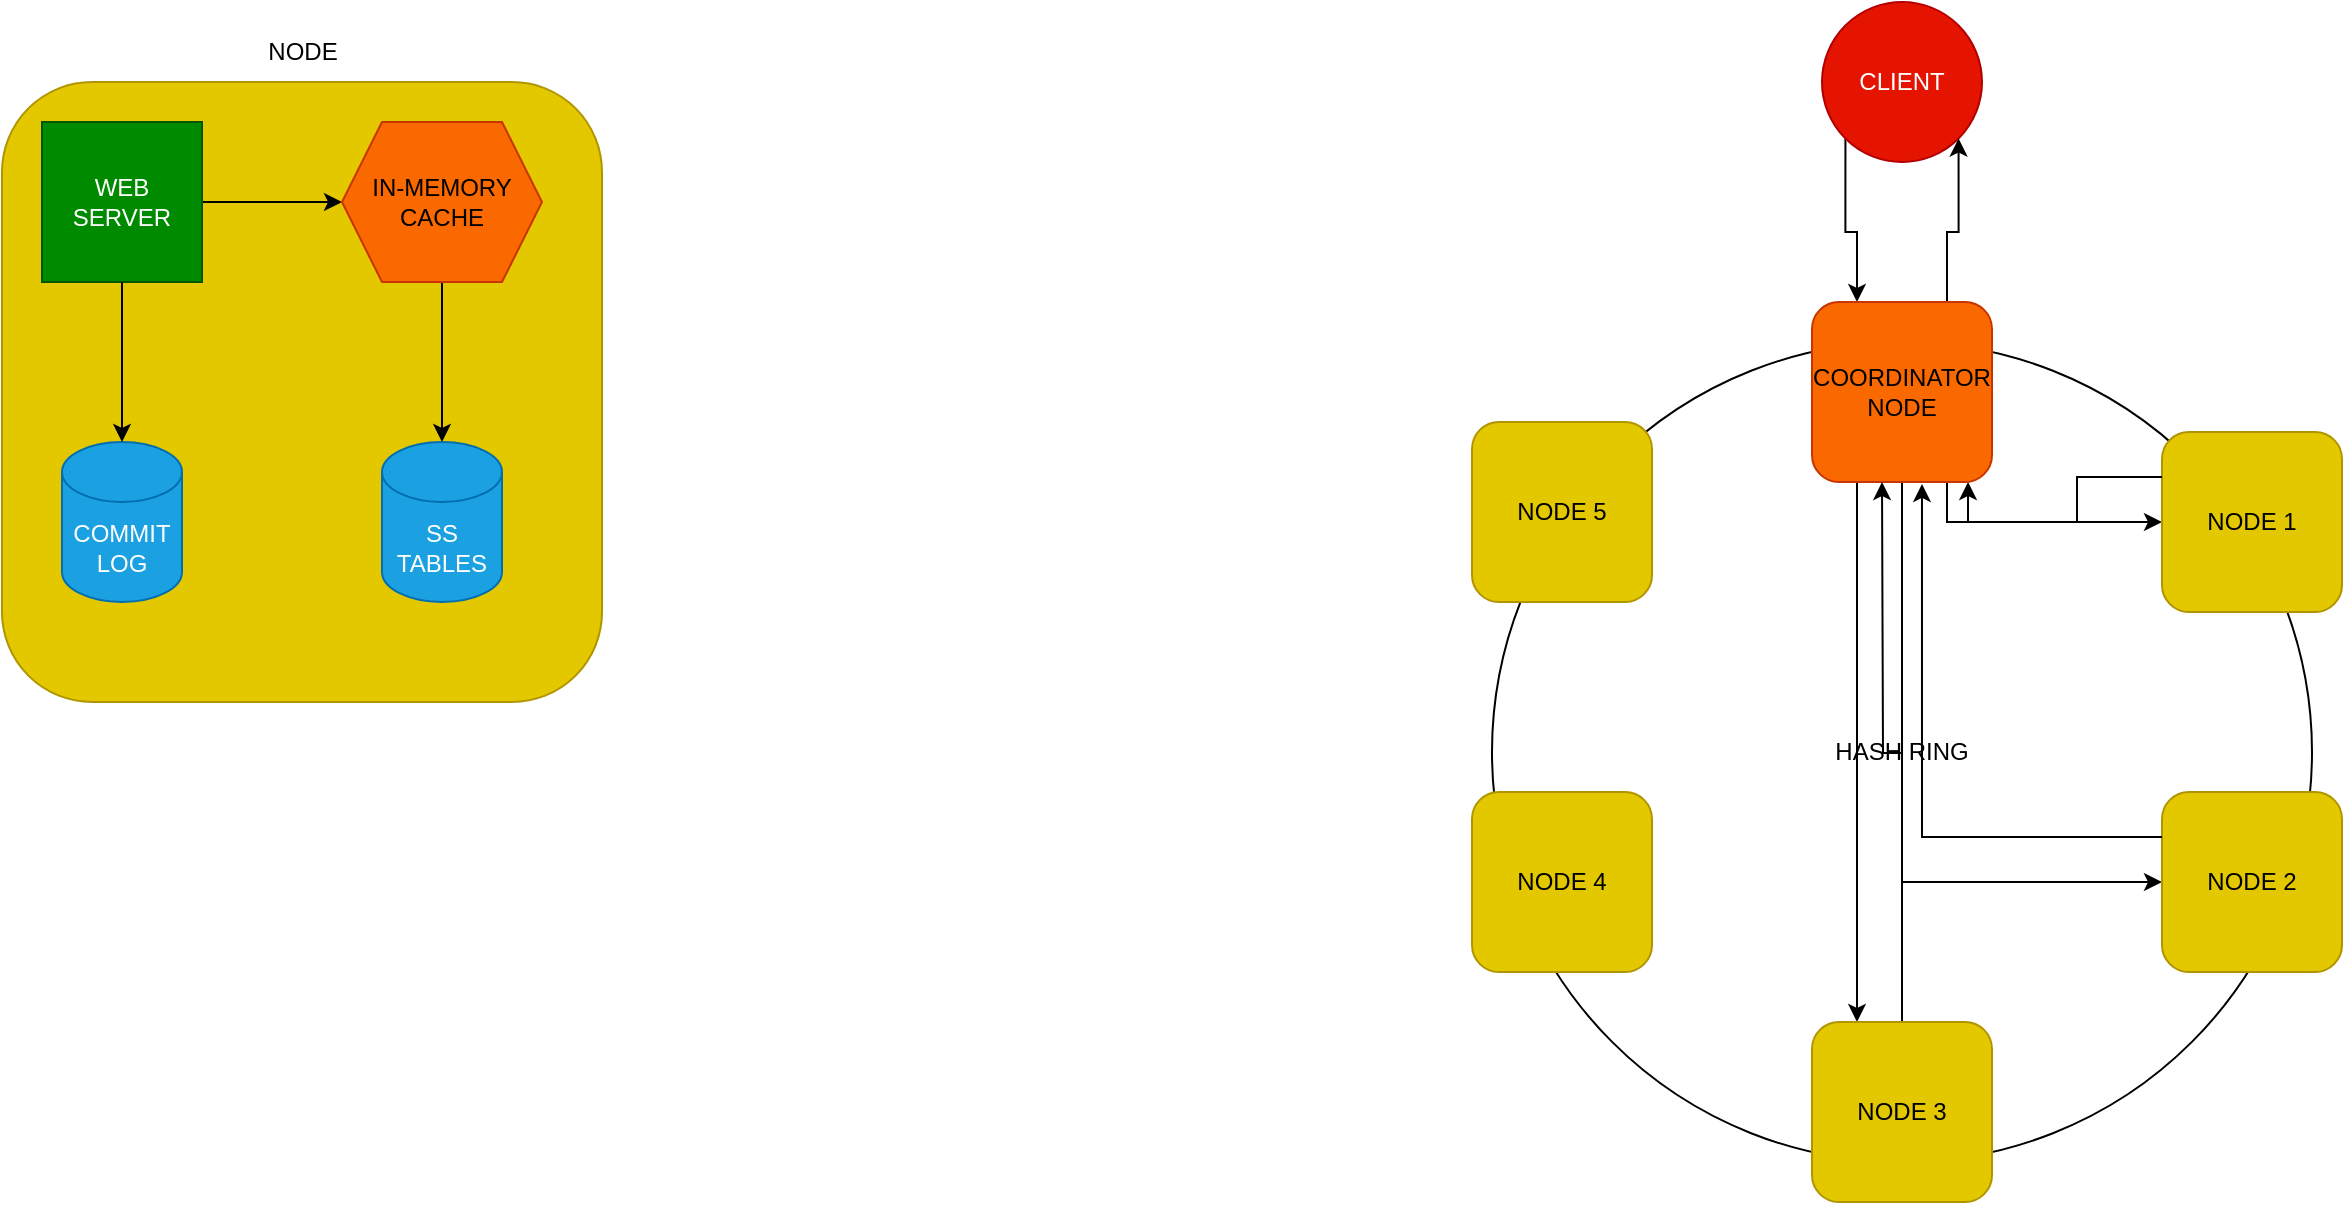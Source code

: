 <mxfile version="22.0.8" type="github">
  <diagram name="HIGH LEVEL" id="KZkxDnQAQwQt_1cJzQqM">
    <mxGraphModel dx="1961" dy="1136" grid="1" gridSize="10" guides="1" tooltips="1" connect="1" arrows="1" fold="1" page="1" pageScale="1" pageWidth="1600" pageHeight="900" math="0" shadow="0">
      <root>
        <mxCell id="0" />
        <mxCell id="1" parent="0" />
        <mxCell id="ACvKjDb-c_gntps21gae-31" value="HASH RING" style="ellipse;whiteSpace=wrap;html=1;aspect=fixed;" vertex="1" parent="1">
          <mxGeometry x="765" y="180" width="410" height="410" as="geometry" />
        </mxCell>
        <mxCell id="ACvKjDb-c_gntps21gae-32" style="edgeStyle=orthogonalEdgeStyle;rounded=0;orthogonalLoop=1;jettySize=auto;html=1;exitX=0;exitY=1;exitDx=0;exitDy=0;entryX=0.25;entryY=0;entryDx=0;entryDy=0;" edge="1" parent="1" source="ACvKjDb-c_gntps21gae-1" target="ACvKjDb-c_gntps21gae-26">
          <mxGeometry relative="1" as="geometry" />
        </mxCell>
        <mxCell id="ACvKjDb-c_gntps21gae-1" value="CLIENT" style="ellipse;whiteSpace=wrap;html=1;aspect=fixed;fillColor=#e51400;strokeColor=#B20000;fontColor=#ffffff;" vertex="1" parent="1">
          <mxGeometry x="930" y="10" width="80" height="80" as="geometry" />
        </mxCell>
        <mxCell id="ACvKjDb-c_gntps21gae-12" value="" style="rounded=1;whiteSpace=wrap;html=1;fillColor=#e3c800;fontColor=#000000;strokeColor=#B09500;" vertex="1" parent="1">
          <mxGeometry x="20" y="50" width="300" height="310" as="geometry" />
        </mxCell>
        <mxCell id="ACvKjDb-c_gntps21gae-13" value="NODE" style="text;html=1;align=center;verticalAlign=middle;resizable=0;points=[];autosize=1;strokeColor=none;fillColor=none;" vertex="1" parent="1">
          <mxGeometry x="140" y="20" width="60" height="30" as="geometry" />
        </mxCell>
        <mxCell id="ACvKjDb-c_gntps21gae-21" style="edgeStyle=orthogonalEdgeStyle;rounded=0;orthogonalLoop=1;jettySize=auto;html=1;" edge="1" parent="1" source="ACvKjDb-c_gntps21gae-14" target="ACvKjDb-c_gntps21gae-15">
          <mxGeometry relative="1" as="geometry" />
        </mxCell>
        <mxCell id="ACvKjDb-c_gntps21gae-14" value="WEB SERVER" style="whiteSpace=wrap;html=1;aspect=fixed;fillColor=#008a00;fontColor=#ffffff;strokeColor=#005700;" vertex="1" parent="1">
          <mxGeometry x="40" y="70" width="80" height="80" as="geometry" />
        </mxCell>
        <mxCell id="ACvKjDb-c_gntps21gae-22" style="edgeStyle=orthogonalEdgeStyle;rounded=0;orthogonalLoop=1;jettySize=auto;html=1;" edge="1" parent="1" source="ACvKjDb-c_gntps21gae-15" target="ACvKjDb-c_gntps21gae-16">
          <mxGeometry relative="1" as="geometry" />
        </mxCell>
        <mxCell id="ACvKjDb-c_gntps21gae-15" value="IN-MEMORY&lt;br&gt;CACHE" style="shape=hexagon;perimeter=hexagonPerimeter2;whiteSpace=wrap;html=1;fixedSize=1;fillColor=#fa6800;fontColor=#000000;strokeColor=#C73500;" vertex="1" parent="1">
          <mxGeometry x="190" y="70" width="100" height="80" as="geometry" />
        </mxCell>
        <mxCell id="ACvKjDb-c_gntps21gae-16" value="SS TABLES" style="shape=cylinder3;whiteSpace=wrap;html=1;boundedLbl=1;backgroundOutline=1;size=15;fillColor=#1ba1e2;fontColor=#ffffff;strokeColor=#006EAF;" vertex="1" parent="1">
          <mxGeometry x="210" y="230" width="60" height="80" as="geometry" />
        </mxCell>
        <mxCell id="ACvKjDb-c_gntps21gae-17" value="COMMIT LOG" style="shape=cylinder3;whiteSpace=wrap;html=1;boundedLbl=1;backgroundOutline=1;size=15;fillColor=#1ba1e2;fontColor=#ffffff;strokeColor=#006EAF;" vertex="1" parent="1">
          <mxGeometry x="50" y="230" width="60" height="80" as="geometry" />
        </mxCell>
        <mxCell id="ACvKjDb-c_gntps21gae-20" style="edgeStyle=orthogonalEdgeStyle;rounded=0;orthogonalLoop=1;jettySize=auto;html=1;entryX=0.5;entryY=0;entryDx=0;entryDy=0;entryPerimeter=0;" edge="1" parent="1" source="ACvKjDb-c_gntps21gae-14" target="ACvKjDb-c_gntps21gae-17">
          <mxGeometry relative="1" as="geometry" />
        </mxCell>
        <mxCell id="ACvKjDb-c_gntps21gae-24" value="NODE 5" style="rounded=1;whiteSpace=wrap;html=1;fillColor=#e3c800;fontColor=#000000;strokeColor=#B09500;" vertex="1" parent="1">
          <mxGeometry x="755" y="220" width="90" height="90" as="geometry" />
        </mxCell>
        <mxCell id="ACvKjDb-c_gntps21gae-33" style="edgeStyle=orthogonalEdgeStyle;rounded=0;orthogonalLoop=1;jettySize=auto;html=1;exitX=0.75;exitY=0;exitDx=0;exitDy=0;entryX=1;entryY=1;entryDx=0;entryDy=0;" edge="1" parent="1" source="ACvKjDb-c_gntps21gae-26" target="ACvKjDb-c_gntps21gae-1">
          <mxGeometry relative="1" as="geometry" />
        </mxCell>
        <mxCell id="ACvKjDb-c_gntps21gae-34" style="edgeStyle=orthogonalEdgeStyle;rounded=0;orthogonalLoop=1;jettySize=auto;html=1;exitX=0.75;exitY=1;exitDx=0;exitDy=0;entryX=0;entryY=0.5;entryDx=0;entryDy=0;" edge="1" parent="1" source="ACvKjDb-c_gntps21gae-26" target="ACvKjDb-c_gntps21gae-29">
          <mxGeometry relative="1" as="geometry" />
        </mxCell>
        <mxCell id="ACvKjDb-c_gntps21gae-35" style="edgeStyle=orthogonalEdgeStyle;rounded=0;orthogonalLoop=1;jettySize=auto;html=1;exitX=0.5;exitY=1;exitDx=0;exitDy=0;entryX=0;entryY=0.5;entryDx=0;entryDy=0;" edge="1" parent="1" source="ACvKjDb-c_gntps21gae-26" target="ACvKjDb-c_gntps21gae-28">
          <mxGeometry relative="1" as="geometry" />
        </mxCell>
        <mxCell id="ACvKjDb-c_gntps21gae-36" style="edgeStyle=orthogonalEdgeStyle;rounded=0;orthogonalLoop=1;jettySize=auto;html=1;exitX=0.25;exitY=1;exitDx=0;exitDy=0;entryX=0.25;entryY=0;entryDx=0;entryDy=0;" edge="1" parent="1" source="ACvKjDb-c_gntps21gae-26" target="ACvKjDb-c_gntps21gae-27">
          <mxGeometry relative="1" as="geometry" />
        </mxCell>
        <mxCell id="ACvKjDb-c_gntps21gae-26" value="COORDINATOR&lt;br&gt;NODE" style="rounded=1;whiteSpace=wrap;html=1;fillColor=#fa6800;fontColor=#000000;strokeColor=#C73500;" vertex="1" parent="1">
          <mxGeometry x="925" y="160" width="90" height="90" as="geometry" />
        </mxCell>
        <mxCell id="ACvKjDb-c_gntps21gae-37" style="edgeStyle=orthogonalEdgeStyle;rounded=0;orthogonalLoop=1;jettySize=auto;html=1;exitX=0.5;exitY=0;exitDx=0;exitDy=0;" edge="1" parent="1" source="ACvKjDb-c_gntps21gae-27">
          <mxGeometry relative="1" as="geometry">
            <mxPoint x="960" y="250" as="targetPoint" />
          </mxGeometry>
        </mxCell>
        <mxCell id="ACvKjDb-c_gntps21gae-27" value="NODE 3" style="rounded=1;whiteSpace=wrap;html=1;fillColor=#e3c800;fontColor=#000000;strokeColor=#B09500;" vertex="1" parent="1">
          <mxGeometry x="925" y="520" width="90" height="90" as="geometry" />
        </mxCell>
        <mxCell id="ACvKjDb-c_gntps21gae-28" value="NODE 2" style="rounded=1;whiteSpace=wrap;html=1;fillColor=#e3c800;fontColor=#000000;strokeColor=#B09500;" vertex="1" parent="1">
          <mxGeometry x="1100" y="405" width="90" height="90" as="geometry" />
        </mxCell>
        <mxCell id="ACvKjDb-c_gntps21gae-29" value="NODE 1" style="rounded=1;whiteSpace=wrap;html=1;fillColor=#e3c800;fontColor=#000000;strokeColor=#B09500;" vertex="1" parent="1">
          <mxGeometry x="1100" y="225" width="90" height="90" as="geometry" />
        </mxCell>
        <mxCell id="ACvKjDb-c_gntps21gae-30" value="NODE 4" style="rounded=1;whiteSpace=wrap;html=1;fillColor=#e3c800;fontColor=#000000;strokeColor=#B09500;" vertex="1" parent="1">
          <mxGeometry x="755" y="405" width="90" height="90" as="geometry" />
        </mxCell>
        <mxCell id="ACvKjDb-c_gntps21gae-38" style="edgeStyle=orthogonalEdgeStyle;rounded=0;orthogonalLoop=1;jettySize=auto;html=1;exitX=0;exitY=0.25;exitDx=0;exitDy=0;entryX=0.611;entryY=1.011;entryDx=0;entryDy=0;entryPerimeter=0;" edge="1" parent="1" source="ACvKjDb-c_gntps21gae-28" target="ACvKjDb-c_gntps21gae-26">
          <mxGeometry relative="1" as="geometry" />
        </mxCell>
        <mxCell id="ACvKjDb-c_gntps21gae-40" style="edgeStyle=orthogonalEdgeStyle;rounded=0;orthogonalLoop=1;jettySize=auto;html=1;exitX=0;exitY=0.25;exitDx=0;exitDy=0;entryX=0.867;entryY=1;entryDx=0;entryDy=0;entryPerimeter=0;" edge="1" parent="1" source="ACvKjDb-c_gntps21gae-29" target="ACvKjDb-c_gntps21gae-26">
          <mxGeometry relative="1" as="geometry" />
        </mxCell>
      </root>
    </mxGraphModel>
  </diagram>
</mxfile>

